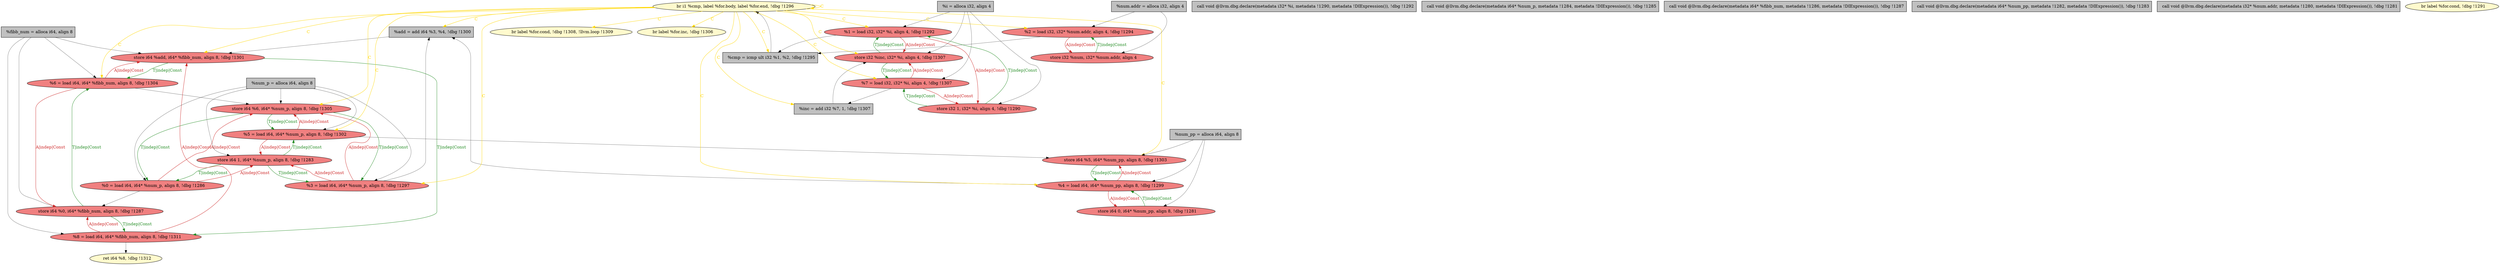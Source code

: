 
digraph G {


node47 [fillcolor=grey,label="  %add = add i64 %3, %4, !dbg !1300",shape=rectangle,style=filled ]
node46 [fillcolor=lightcoral,label="  %5 = load i64, i64* %num_p, align 8, !dbg !1302",shape=ellipse,style=filled ]
node45 [fillcolor=lightcoral,label="  %1 = load i32, i32* %i, align 4, !dbg !1292",shape=ellipse,style=filled ]
node44 [fillcolor=lightcoral,label="  %4 = load i64, i64* %num_pp, align 8, !dbg !1299",shape=ellipse,style=filled ]
node42 [fillcolor=lightcoral,label="  store i64 %add, i64* %fibb_num, align 8, !dbg !1301",shape=ellipse,style=filled ]
node40 [fillcolor=lightcoral,label="  %3 = load i64, i64* %num_p, align 8, !dbg !1297",shape=ellipse,style=filled ]
node38 [fillcolor=lightcoral,label="  store i64 %5, i64* %num_pp, align 8, !dbg !1303",shape=ellipse,style=filled ]
node43 [fillcolor=lemonchiffon,label="  br label %for.cond, !dbg !1308, !llvm.loop !1309",shape=ellipse,style=filled ]
node41 [fillcolor=lightcoral,label="  %7 = load i32, i32* %i, align 4, !dbg !1307",shape=ellipse,style=filled ]
node37 [fillcolor=grey,label="  %inc = add i32 %7, 1, !dbg !1307",shape=rectangle,style=filled ]
node50 [fillcolor=grey,label="  %i = alloca i32, align 4",shape=rectangle,style=filled ]
node34 [fillcolor=grey,label="  %cmp = icmp ult i32 %1, %2, !dbg !1295",shape=rectangle,style=filled ]
node32 [fillcolor=grey,label="  %fibb_num = alloca i64, align 8",shape=rectangle,style=filled ]
node19 [fillcolor=lightcoral,label="  store i64 1, i64* %num_p, align 8, !dbg !1283",shape=ellipse,style=filled ]
node24 [fillcolor=lightcoral,label="  store i64 %0, i64* %fibb_num, align 8, !dbg !1287",shape=ellipse,style=filled ]
node18 [fillcolor=grey,label="  call void @llvm.dbg.declare(metadata i32* %i, metadata !1290, metadata !DIExpression()), !dbg !1292",shape=rectangle,style=filled ]
node33 [fillcolor=lightcoral,label="  store i32 %num, i32* %num.addr, align 4",shape=ellipse,style=filled ]
node22 [fillcolor=grey,label="  call void @llvm.dbg.declare(metadata i64* %num_p, metadata !1284, metadata !DIExpression()), !dbg !1285",shape=rectangle,style=filled ]
node39 [fillcolor=lightcoral,label="  store i64 %6, i64* %num_p, align 8, !dbg !1305",shape=ellipse,style=filled ]
node31 [fillcolor=lightcoral,label="  store i32 %inc, i32* %i, align 4, !dbg !1307",shape=ellipse,style=filled ]
node17 [fillcolor=lightcoral,label="  store i64 0, i64* %num_pp, align 8, !dbg !1281",shape=ellipse,style=filled ]
node48 [fillcolor=lemonchiffon,label="  br i1 %cmp, label %for.body, label %for.end, !dbg !1296",shape=ellipse,style=filled ]
node23 [fillcolor=lemonchiffon,label="  ret i64 %8, !dbg !1312",shape=ellipse,style=filled ]
node20 [fillcolor=grey,label="  call void @llvm.dbg.declare(metadata i64* %fibb_num, metadata !1286, metadata !DIExpression()), !dbg !1287",shape=rectangle,style=filled ]
node29 [fillcolor=grey,label="  %num.addr = alloca i32, align 4",shape=rectangle,style=filled ]
node49 [fillcolor=lightcoral,label="  %2 = load i32, i32* %num.addr, align 4, !dbg !1294",shape=ellipse,style=filled ]
node35 [fillcolor=lemonchiffon,label="  br label %for.inc, !dbg !1306",shape=ellipse,style=filled ]
node21 [fillcolor=lightcoral,label="  %6 = load i64, i64* %fibb_num, align 8, !dbg !1304",shape=ellipse,style=filled ]
node25 [fillcolor=grey,label="  call void @llvm.dbg.declare(metadata i64* %num_pp, metadata !1282, metadata !DIExpression()), !dbg !1283",shape=rectangle,style=filled ]
node15 [fillcolor=lightcoral,label="  store i32 1, i32* %i, align 4, !dbg !1290",shape=ellipse,style=filled ]
node26 [fillcolor=grey,label="  call void @llvm.dbg.declare(metadata i32* %num.addr, metadata !1280, metadata !DIExpression()), !dbg !1281",shape=rectangle,style=filled ]
node36 [fillcolor=lightcoral,label="  %8 = load i64, i64* %fibb_num, align 8, !dbg !1311",shape=ellipse,style=filled ]
node16 [fillcolor=lightcoral,label="  %0 = load i64, i64* %num_p, align 8, !dbg !1286",shape=ellipse,style=filled ]
node27 [fillcolor=grey,label="  %num_pp = alloca i64, align 8",shape=rectangle,style=filled ]
node28 [fillcolor=lemonchiffon,label="  br label %for.cond, !dbg !1291",shape=ellipse,style=filled ]
node30 [fillcolor=grey,label="  %num_p = alloca i64, align 8",shape=rectangle,style=filled ]

node48->node46 [style=solid,color=gold,label="C",penwidth=1.0,fontcolor=gold ]
node41->node31 [style=solid,color=firebrick3,label="A|indep|Const",penwidth=1.0,fontcolor=firebrick3 ]
node31->node41 [style=solid,color=forestgreen,label="T|indep|Const",penwidth=1.0,fontcolor=forestgreen ]
node34->node48 [style=solid,color=black,label="",penwidth=0.5,fontcolor=black ]
node45->node31 [style=solid,color=firebrick3,label="A|indep|Const",penwidth=1.0,fontcolor=firebrick3 ]
node16->node19 [style=solid,color=firebrick3,label="A|indep|Const",penwidth=1.0,fontcolor=firebrick3 ]
node24->node21 [style=solid,color=forestgreen,label="T|indep|Const",penwidth=1.0,fontcolor=forestgreen ]
node19->node40 [style=solid,color=forestgreen,label="T|indep|Const",penwidth=1.0,fontcolor=forestgreen ]
node45->node34 [style=solid,color=black,label="",penwidth=0.5,fontcolor=black ]
node30->node40 [style=solid,color=black,label="",penwidth=0.5,fontcolor=black ]
node48->node47 [style=solid,color=gold,label="C",penwidth=1.0,fontcolor=gold ]
node48->node34 [style=solid,color=gold,label="C",penwidth=1.0,fontcolor=gold ]
node44->node47 [style=solid,color=black,label="",penwidth=0.5,fontcolor=black ]
node41->node37 [style=solid,color=black,label="",penwidth=0.5,fontcolor=black ]
node38->node44 [style=solid,color=forestgreen,label="T|indep|Const",penwidth=1.0,fontcolor=forestgreen ]
node44->node17 [style=solid,color=firebrick3,label="A|indep|Const",penwidth=1.0,fontcolor=firebrick3 ]
node42->node36 [style=solid,color=forestgreen,label="T|indep|Const",penwidth=1.0,fontcolor=forestgreen ]
node32->node42 [style=solid,color=black,label="",penwidth=0.5,fontcolor=black ]
node32->node21 [style=solid,color=black,label="",penwidth=0.5,fontcolor=black ]
node48->node37 [style=solid,color=gold,label="C",penwidth=1.0,fontcolor=gold ]
node48->node39 [style=solid,color=gold,label="C",penwidth=1.0,fontcolor=gold ]
node36->node42 [style=solid,color=firebrick3,label="A|indep|Const",penwidth=1.0,fontcolor=firebrick3 ]
node40->node39 [style=solid,color=firebrick3,label="A|indep|Const",penwidth=1.0,fontcolor=firebrick3 ]
node48->node21 [style=solid,color=gold,label="C",penwidth=1.0,fontcolor=gold ]
node45->node15 [style=solid,color=firebrick3,label="A|indep|Const",penwidth=1.0,fontcolor=firebrick3 ]
node49->node34 [style=solid,color=black,label="",penwidth=0.5,fontcolor=black ]
node40->node47 [style=solid,color=black,label="",penwidth=0.5,fontcolor=black ]
node37->node31 [style=solid,color=black,label="",penwidth=0.5,fontcolor=black ]
node36->node23 [style=solid,color=black,label="",penwidth=0.5,fontcolor=black ]
node41->node15 [style=solid,color=firebrick3,label="A|indep|Const",penwidth=1.0,fontcolor=firebrick3 ]
node50->node41 [style=solid,color=black,label="",penwidth=0.5,fontcolor=black ]
node46->node38 [style=solid,color=black,label="",penwidth=0.5,fontcolor=black ]
node47->node42 [style=solid,color=black,label="",penwidth=0.5,fontcolor=black ]
node30->node19 [style=solid,color=black,label="",penwidth=0.5,fontcolor=black ]
node42->node21 [style=solid,color=forestgreen,label="T|indep|Const",penwidth=1.0,fontcolor=forestgreen ]
node46->node39 [style=solid,color=firebrick3,label="A|indep|Const",penwidth=1.0,fontcolor=firebrick3 ]
node21->node24 [style=solid,color=firebrick3,label="A|indep|Const",penwidth=1.0,fontcolor=firebrick3 ]
node30->node39 [style=solid,color=black,label="",penwidth=0.5,fontcolor=black ]
node15->node45 [style=solid,color=forestgreen,label="T|indep|Const",penwidth=1.0,fontcolor=forestgreen ]
node48->node43 [style=solid,color=gold,label="C",penwidth=1.0,fontcolor=gold ]
node17->node44 [style=solid,color=forestgreen,label="T|indep|Const",penwidth=1.0,fontcolor=forestgreen ]
node48->node45 [style=solid,color=gold,label="C",penwidth=1.0,fontcolor=gold ]
node21->node42 [style=solid,color=firebrick3,label="A|indep|Const",penwidth=1.0,fontcolor=firebrick3 ]
node16->node39 [style=solid,color=firebrick3,label="A|indep|Const",penwidth=1.0,fontcolor=firebrick3 ]
node48->node38 [style=solid,color=gold,label="C",penwidth=1.0,fontcolor=gold ]
node48->node44 [style=solid,color=gold,label="C",penwidth=1.0,fontcolor=gold ]
node48->node41 [style=solid,color=gold,label="C",penwidth=1.0,fontcolor=gold ]
node16->node24 [style=solid,color=black,label="",penwidth=0.5,fontcolor=black ]
node50->node15 [style=solid,color=black,label="",penwidth=0.5,fontcolor=black ]
node30->node16 [style=solid,color=black,label="",penwidth=0.5,fontcolor=black ]
node27->node38 [style=solid,color=black,label="",penwidth=0.5,fontcolor=black ]
node27->node44 [style=solid,color=black,label="",penwidth=0.5,fontcolor=black ]
node44->node38 [style=solid,color=firebrick3,label="A|indep|Const",penwidth=1.0,fontcolor=firebrick3 ]
node33->node49 [style=solid,color=forestgreen,label="T|indep|Const",penwidth=1.0,fontcolor=forestgreen ]
node40->node19 [style=solid,color=firebrick3,label="A|indep|Const",penwidth=1.0,fontcolor=firebrick3 ]
node31->node45 [style=solid,color=forestgreen,label="T|indep|Const",penwidth=1.0,fontcolor=forestgreen ]
node50->node31 [style=solid,color=black,label="",penwidth=0.5,fontcolor=black ]
node49->node33 [style=solid,color=firebrick3,label="A|indep|Const",penwidth=1.0,fontcolor=firebrick3 ]
node29->node49 [style=solid,color=black,label="",penwidth=0.5,fontcolor=black ]
node24->node36 [style=solid,color=forestgreen,label="T|indep|Const",penwidth=1.0,fontcolor=forestgreen ]
node32->node36 [style=solid,color=black,label="",penwidth=0.5,fontcolor=black ]
node29->node33 [style=solid,color=black,label="",penwidth=0.5,fontcolor=black ]
node27->node17 [style=solid,color=black,label="",penwidth=0.5,fontcolor=black ]
node36->node24 [style=solid,color=firebrick3,label="A|indep|Const",penwidth=1.0,fontcolor=firebrick3 ]
node30->node46 [style=solid,color=black,label="",penwidth=0.5,fontcolor=black ]
node39->node46 [style=solid,color=forestgreen,label="T|indep|Const",penwidth=1.0,fontcolor=forestgreen ]
node48->node31 [style=solid,color=gold,label="C",penwidth=1.0,fontcolor=gold ]
node48->node48 [style=solid,color=gold,label="C",penwidth=1.0,fontcolor=gold ]
node19->node16 [style=solid,color=forestgreen,label="T|indep|Const",penwidth=1.0,fontcolor=forestgreen ]
node46->node19 [style=solid,color=firebrick3,label="A|indep|Const",penwidth=1.0,fontcolor=firebrick3 ]
node19->node46 [style=solid,color=forestgreen,label="T|indep|Const",penwidth=1.0,fontcolor=forestgreen ]
node48->node35 [style=solid,color=gold,label="C",penwidth=1.0,fontcolor=gold ]
node32->node24 [style=solid,color=black,label="",penwidth=0.5,fontcolor=black ]
node48->node40 [style=solid,color=gold,label="C",penwidth=1.0,fontcolor=gold ]
node50->node45 [style=solid,color=black,label="",penwidth=0.5,fontcolor=black ]
node48->node49 [style=solid,color=gold,label="C",penwidth=1.0,fontcolor=gold ]
node21->node39 [style=solid,color=black,label="",penwidth=0.5,fontcolor=black ]
node15->node41 [style=solid,color=forestgreen,label="T|indep|Const",penwidth=1.0,fontcolor=forestgreen ]
node39->node16 [style=solid,color=forestgreen,label="T|indep|Const",penwidth=1.0,fontcolor=forestgreen ]
node39->node40 [style=solid,color=forestgreen,label="T|indep|Const",penwidth=1.0,fontcolor=forestgreen ]
node48->node42 [style=solid,color=gold,label="C",penwidth=1.0,fontcolor=gold ]


}

